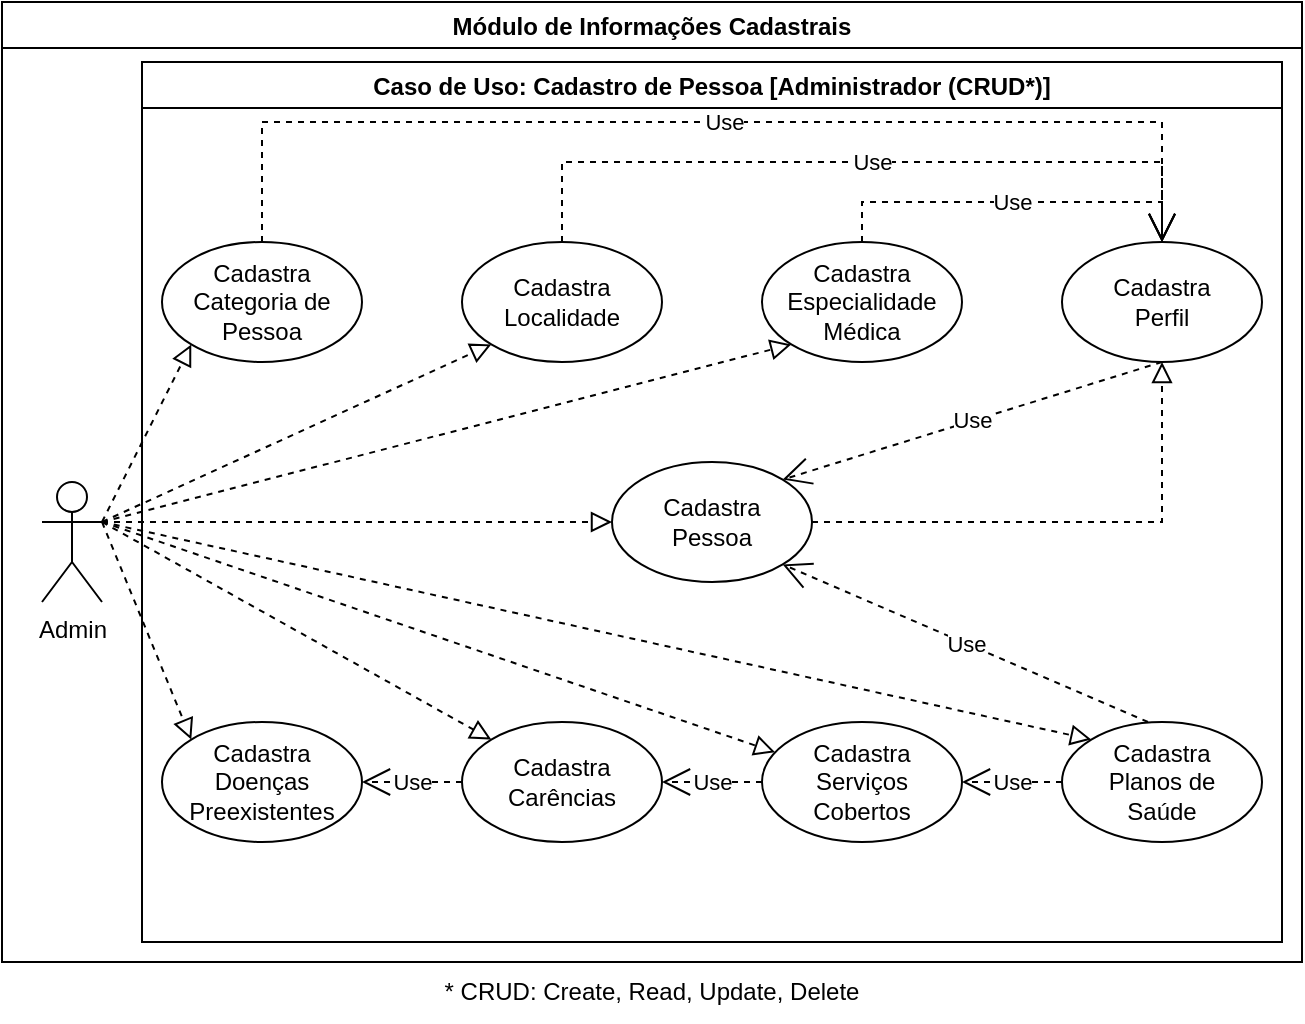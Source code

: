 <mxfile version="16.2.7" type="github" pages="5">
  <diagram id="LlKktqIb9uknwn_X3MoD" name="Cad-Pessoa(Admin)">
    <mxGraphModel dx="872" dy="514" grid="1" gridSize="10" guides="1" tooltips="1" connect="1" arrows="1" fold="1" page="1" pageScale="1" pageWidth="850" pageHeight="1100" math="0" shadow="0">
      <root>
        <mxCell id="0" />
        <mxCell id="1" parent="0" />
        <mxCell id="oY9YBYQD92hxkGcXl7jA-1" value="Módulo de Informações Cadastrais" style="swimlane;" vertex="1" parent="1">
          <mxGeometry x="150" y="80" width="650" height="480" as="geometry" />
        </mxCell>
        <mxCell id="oY9YBYQD92hxkGcXl7jA-2" value="Admin" style="shape=umlActor;verticalLabelPosition=bottom;verticalAlign=top;html=1;outlineConnect=0;" vertex="1" parent="oY9YBYQD92hxkGcXl7jA-1">
          <mxGeometry x="20" y="240" width="30" height="60" as="geometry" />
        </mxCell>
        <mxCell id="oY9YBYQD92hxkGcXl7jA-5" value="Caso de Uso: Cadastro de Pessoa [Administrador (CRUD*)]" style="swimlane;" vertex="1" parent="oY9YBYQD92hxkGcXl7jA-1">
          <mxGeometry x="70" y="30" width="570" height="440" as="geometry" />
        </mxCell>
        <mxCell id="oY9YBYQD92hxkGcXl7jA-6" value="Cadastra Categoria de Pessoa" style="ellipse;whiteSpace=wrap;html=1;align=center;newEdgeStyle={&quot;edgeStyle&quot;:&quot;entityRelationEdgeStyle&quot;,&quot;startArrow&quot;:&quot;none&quot;,&quot;endArrow&quot;:&quot;none&quot;,&quot;segment&quot;:10,&quot;curved&quot;:1};treeFolding=1;treeMoving=1;" vertex="1" parent="oY9YBYQD92hxkGcXl7jA-5">
          <mxGeometry x="10" y="90" width="100" height="60" as="geometry" />
        </mxCell>
        <mxCell id="oY9YBYQD92hxkGcXl7jA-7" value="Cadastra&lt;br&gt;Pessoa" style="ellipse;whiteSpace=wrap;html=1;align=center;newEdgeStyle={&quot;edgeStyle&quot;:&quot;entityRelationEdgeStyle&quot;,&quot;startArrow&quot;:&quot;none&quot;,&quot;endArrow&quot;:&quot;none&quot;,&quot;segment&quot;:10,&quot;curved&quot;:1};treeFolding=1;treeMoving=1;" vertex="1" parent="oY9YBYQD92hxkGcXl7jA-5">
          <mxGeometry x="235" y="200" width="100" height="60" as="geometry" />
        </mxCell>
        <mxCell id="oY9YBYQD92hxkGcXl7jA-8" value="Cadastra&lt;br&gt;Perfil" style="ellipse;whiteSpace=wrap;html=1;align=center;newEdgeStyle={&quot;edgeStyle&quot;:&quot;entityRelationEdgeStyle&quot;,&quot;startArrow&quot;:&quot;none&quot;,&quot;endArrow&quot;:&quot;none&quot;,&quot;segment&quot;:10,&quot;curved&quot;:1};treeFolding=1;treeMoving=1;" vertex="1" parent="oY9YBYQD92hxkGcXl7jA-5">
          <mxGeometry x="460" y="90" width="100" height="60" as="geometry" />
        </mxCell>
        <mxCell id="oY9YBYQD92hxkGcXl7jA-9" value="Cadastra&lt;br&gt;Localidade" style="ellipse;whiteSpace=wrap;html=1;align=center;newEdgeStyle={&quot;edgeStyle&quot;:&quot;entityRelationEdgeStyle&quot;,&quot;startArrow&quot;:&quot;none&quot;,&quot;endArrow&quot;:&quot;none&quot;,&quot;segment&quot;:10,&quot;curved&quot;:1};treeFolding=1;treeMoving=1;" vertex="1" parent="oY9YBYQD92hxkGcXl7jA-5">
          <mxGeometry x="160" y="90" width="100" height="60" as="geometry" />
        </mxCell>
        <mxCell id="oY9YBYQD92hxkGcXl7jA-11" value="Cadastra&lt;br&gt;Planos de&lt;br&gt;Saúde" style="ellipse;whiteSpace=wrap;html=1;align=center;newEdgeStyle={&quot;edgeStyle&quot;:&quot;entityRelationEdgeStyle&quot;,&quot;startArrow&quot;:&quot;none&quot;,&quot;endArrow&quot;:&quot;none&quot;,&quot;segment&quot;:10,&quot;curved&quot;:1};treeFolding=1;treeMoving=1;" vertex="1" parent="oY9YBYQD92hxkGcXl7jA-5">
          <mxGeometry x="460" y="330" width="100" height="60" as="geometry" />
        </mxCell>
        <mxCell id="oY9YBYQD92hxkGcXl7jA-12" value="Cadastra&lt;br&gt;Serviços&lt;br&gt;Cobertos" style="ellipse;whiteSpace=wrap;html=1;align=center;newEdgeStyle={&quot;edgeStyle&quot;:&quot;entityRelationEdgeStyle&quot;,&quot;startArrow&quot;:&quot;none&quot;,&quot;endArrow&quot;:&quot;none&quot;,&quot;segment&quot;:10,&quot;curved&quot;:1};treeFolding=1;treeMoving=1;" vertex="1" parent="oY9YBYQD92hxkGcXl7jA-5">
          <mxGeometry x="310" y="330" width="100" height="60" as="geometry" />
        </mxCell>
        <mxCell id="oY9YBYQD92hxkGcXl7jA-13" value="Cadastra Doenças Preexistentes" style="ellipse;whiteSpace=wrap;html=1;align=center;newEdgeStyle={&quot;edgeStyle&quot;:&quot;entityRelationEdgeStyle&quot;,&quot;startArrow&quot;:&quot;none&quot;,&quot;endArrow&quot;:&quot;none&quot;,&quot;segment&quot;:10,&quot;curved&quot;:1};treeFolding=1;treeMoving=1;" vertex="1" parent="oY9YBYQD92hxkGcXl7jA-5">
          <mxGeometry x="10" y="330" width="100" height="60" as="geometry" />
        </mxCell>
        <mxCell id="oY9YBYQD92hxkGcXl7jA-14" value="Cadastra Carências" style="ellipse;whiteSpace=wrap;html=1;align=center;newEdgeStyle={&quot;edgeStyle&quot;:&quot;entityRelationEdgeStyle&quot;,&quot;startArrow&quot;:&quot;none&quot;,&quot;endArrow&quot;:&quot;none&quot;,&quot;segment&quot;:10,&quot;curved&quot;:1};treeFolding=1;treeMoving=1;" vertex="1" parent="oY9YBYQD92hxkGcXl7jA-5">
          <mxGeometry x="160" y="330" width="100" height="60" as="geometry" />
        </mxCell>
        <mxCell id="oY9YBYQD92hxkGcXl7jA-15" value="Use" style="endArrow=open;endSize=12;dashed=1;html=1;rounded=0;exitX=0.5;exitY=0;exitDx=0;exitDy=0;entryX=0.5;entryY=0;entryDx=0;entryDy=0;" edge="1" parent="oY9YBYQD92hxkGcXl7jA-5" source="oY9YBYQD92hxkGcXl7jA-6" target="oY9YBYQD92hxkGcXl7jA-8">
          <mxGeometry x="0.021" width="160" relative="1" as="geometry">
            <mxPoint x="350" y="50" as="sourcePoint" />
            <mxPoint x="400" y="230" as="targetPoint" />
            <Array as="points">
              <mxPoint x="60" y="30" />
              <mxPoint x="510" y="30" />
            </Array>
            <mxPoint as="offset" />
          </mxGeometry>
        </mxCell>
        <mxCell id="oY9YBYQD92hxkGcXl7jA-16" value="Use" style="endArrow=open;endSize=12;dashed=1;html=1;rounded=0;exitX=0.5;exitY=0;exitDx=0;exitDy=0;entryX=0.5;entryY=0;entryDx=0;entryDy=0;" edge="1" parent="oY9YBYQD92hxkGcXl7jA-5" source="oY9YBYQD92hxkGcXl7jA-10" target="oY9YBYQD92hxkGcXl7jA-8">
          <mxGeometry width="160" relative="1" as="geometry">
            <mxPoint x="260" y="160" as="sourcePoint" />
            <mxPoint x="390" y="250" as="targetPoint" />
            <Array as="points">
              <mxPoint x="360" y="70" />
              <mxPoint x="510" y="70" />
            </Array>
          </mxGeometry>
        </mxCell>
        <mxCell id="oY9YBYQD92hxkGcXl7jA-23" value="Use" style="endArrow=open;endSize=12;dashed=1;html=1;rounded=0;startArrow=none;exitX=0.5;exitY=1;exitDx=0;exitDy=0;entryX=1;entryY=0;entryDx=0;entryDy=0;" edge="1" parent="oY9YBYQD92hxkGcXl7jA-5" source="oY9YBYQD92hxkGcXl7jA-8" target="oY9YBYQD92hxkGcXl7jA-7">
          <mxGeometry width="160" relative="1" as="geometry">
            <mxPoint x="200" y="280" as="sourcePoint" />
            <mxPoint x="330" y="170" as="targetPoint" />
          </mxGeometry>
        </mxCell>
        <mxCell id="oY9YBYQD92hxkGcXl7jA-21" value="Use" style="endArrow=open;endSize=12;dashed=1;html=1;rounded=0;exitX=0.5;exitY=0;exitDx=0;exitDy=0;entryX=0.5;entryY=0;entryDx=0;entryDy=0;" edge="1" parent="oY9YBYQD92hxkGcXl7jA-5" source="oY9YBYQD92hxkGcXl7jA-9" target="oY9YBYQD92hxkGcXl7jA-8">
          <mxGeometry x="0.027" width="160" relative="1" as="geometry">
            <mxPoint x="270" y="170" as="sourcePoint" />
            <mxPoint x="400" y="260" as="targetPoint" />
            <Array as="points">
              <mxPoint x="210" y="50" />
              <mxPoint x="510" y="50" />
            </Array>
            <mxPoint as="offset" />
          </mxGeometry>
        </mxCell>
        <mxCell id="oY9YBYQD92hxkGcXl7jA-10" value="Cadastra&lt;br&gt;Especialidade&lt;br&gt;Médica" style="ellipse;whiteSpace=wrap;html=1;align=center;newEdgeStyle={&quot;edgeStyle&quot;:&quot;entityRelationEdgeStyle&quot;,&quot;startArrow&quot;:&quot;none&quot;,&quot;endArrow&quot;:&quot;none&quot;,&quot;segment&quot;:10,&quot;curved&quot;:1};treeFolding=1;treeMoving=1;" vertex="1" parent="oY9YBYQD92hxkGcXl7jA-5">
          <mxGeometry x="310" y="90" width="100" height="60" as="geometry" />
        </mxCell>
        <mxCell id="oY9YBYQD92hxkGcXl7jA-24" value="" style="endArrow=block;startArrow=none;endFill=0;startFill=0;endSize=8;html=1;verticalAlign=bottom;dashed=1;labelBackgroundColor=none;rounded=0;exitX=1;exitY=0.5;exitDx=0;exitDy=0;entryX=0.5;entryY=1;entryDx=0;entryDy=0;" edge="1" parent="oY9YBYQD92hxkGcXl7jA-5" source="oY9YBYQD92hxkGcXl7jA-7" target="oY9YBYQD92hxkGcXl7jA-8">
          <mxGeometry width="160" relative="1" as="geometry">
            <mxPoint x="230" y="110" as="sourcePoint" />
            <mxPoint x="490" y="170" as="targetPoint" />
            <Array as="points">
              <mxPoint x="510" y="230" />
            </Array>
          </mxGeometry>
        </mxCell>
        <mxCell id="oY9YBYQD92hxkGcXl7jA-55" value="Use" style="endArrow=open;endSize=12;dashed=1;html=1;rounded=0;exitX=0;exitY=0.5;exitDx=0;exitDy=0;entryX=1;entryY=0.5;entryDx=0;entryDy=0;" edge="1" parent="oY9YBYQD92hxkGcXl7jA-5" source="oY9YBYQD92hxkGcXl7jA-14" target="oY9YBYQD92hxkGcXl7jA-13">
          <mxGeometry width="160" relative="1" as="geometry">
            <mxPoint x="110" y="360" as="sourcePoint" />
            <mxPoint x="120" y="410" as="targetPoint" />
          </mxGeometry>
        </mxCell>
        <mxCell id="oY9YBYQD92hxkGcXl7jA-56" value="Use" style="endArrow=open;endSize=12;dashed=1;html=1;rounded=0;exitX=0;exitY=0.5;exitDx=0;exitDy=0;entryX=1;entryY=0.5;entryDx=0;entryDy=0;" edge="1" parent="oY9YBYQD92hxkGcXl7jA-5" source="oY9YBYQD92hxkGcXl7jA-12" target="oY9YBYQD92hxkGcXl7jA-14">
          <mxGeometry width="160" relative="1" as="geometry">
            <mxPoint x="290" y="420" as="sourcePoint" />
            <mxPoint x="280" y="400" as="targetPoint" />
          </mxGeometry>
        </mxCell>
        <mxCell id="oY9YBYQD92hxkGcXl7jA-57" value="Use" style="endArrow=open;endSize=12;dashed=1;html=1;rounded=0;exitX=0;exitY=0.5;exitDx=0;exitDy=0;entryX=1;entryY=0.5;entryDx=0;entryDy=0;" edge="1" parent="oY9YBYQD92hxkGcXl7jA-5" source="oY9YBYQD92hxkGcXl7jA-11" target="oY9YBYQD92hxkGcXl7jA-12">
          <mxGeometry width="160" relative="1" as="geometry">
            <mxPoint x="440" y="380" as="sourcePoint" />
            <mxPoint x="410" y="380" as="targetPoint" />
          </mxGeometry>
        </mxCell>
        <mxCell id="oY9YBYQD92hxkGcXl7jA-60" value="Use" style="endArrow=open;endSize=12;dashed=1;html=1;rounded=0;entryX=1;entryY=1;entryDx=0;entryDy=0;startArrow=none;exitX=0.43;exitY=0;exitDx=0;exitDy=0;exitPerimeter=0;" edge="1" parent="oY9YBYQD92hxkGcXl7jA-5" source="oY9YBYQD92hxkGcXl7jA-11" target="oY9YBYQD92hxkGcXl7jA-7">
          <mxGeometry width="160" relative="1" as="geometry">
            <mxPoint x="555.355" y="161.213" as="sourcePoint" />
            <mxPoint x="345" y="280" as="targetPoint" />
          </mxGeometry>
        </mxCell>
        <mxCell id="oY9YBYQD92hxkGcXl7jA-18" value="" style="endArrow=block;startArrow=none;endFill=0;startFill=0;endSize=8;html=1;verticalAlign=bottom;dashed=1;labelBackgroundColor=none;rounded=0;entryX=0;entryY=1;entryDx=0;entryDy=0;exitX=1;exitY=0.333;exitDx=0;exitDy=0;exitPerimeter=0;" edge="1" parent="oY9YBYQD92hxkGcXl7jA-1" source="oY9YBYQD92hxkGcXl7jA-2" target="oY9YBYQD92hxkGcXl7jA-6">
          <mxGeometry width="160" relative="1" as="geometry">
            <mxPoint x="70" y="200" as="sourcePoint" />
            <mxPoint x="230" y="200" as="targetPoint" />
          </mxGeometry>
        </mxCell>
        <mxCell id="oY9YBYQD92hxkGcXl7jA-20" value="" style="endArrow=block;startArrow=none;endFill=0;startFill=0;endSize=8;html=1;verticalAlign=bottom;dashed=1;labelBackgroundColor=none;rounded=0;entryX=0;entryY=1;entryDx=0;entryDy=0;exitX=1;exitY=0.333;exitDx=0;exitDy=0;exitPerimeter=0;" edge="1" parent="oY9YBYQD92hxkGcXl7jA-1" source="oY9YBYQD92hxkGcXl7jA-2" target="oY9YBYQD92hxkGcXl7jA-9">
          <mxGeometry width="160" relative="1" as="geometry">
            <mxPoint x="80" y="140" as="sourcePoint" />
            <mxPoint x="170" y="200" as="targetPoint" />
          </mxGeometry>
        </mxCell>
        <mxCell id="oY9YBYQD92hxkGcXl7jA-22" value="" style="endArrow=block;startArrow=none;endFill=0;startFill=0;endSize=8;html=1;verticalAlign=bottom;dashed=1;labelBackgroundColor=none;rounded=0;entryX=0;entryY=0.5;entryDx=0;entryDy=0;exitX=1;exitY=0.333;exitDx=0;exitDy=0;exitPerimeter=0;" edge="1" parent="oY9YBYQD92hxkGcXl7jA-1" source="oY9YBYQD92hxkGcXl7jA-2" target="oY9YBYQD92hxkGcXl7jA-7">
          <mxGeometry width="160" relative="1" as="geometry">
            <mxPoint x="80" y="140" as="sourcePoint" />
            <mxPoint x="335" y="100" as="targetPoint" />
          </mxGeometry>
        </mxCell>
        <mxCell id="oY9YBYQD92hxkGcXl7jA-27" value="" style="endArrow=block;startArrow=none;endFill=0;startFill=0;endSize=8;html=1;verticalAlign=bottom;dashed=1;labelBackgroundColor=none;rounded=0;entryX=0;entryY=0;entryDx=0;entryDy=0;exitX=1;exitY=0.333;exitDx=0;exitDy=0;exitPerimeter=0;" edge="1" parent="oY9YBYQD92hxkGcXl7jA-1" source="oY9YBYQD92hxkGcXl7jA-2" target="oY9YBYQD92hxkGcXl7jA-13">
          <mxGeometry width="160" relative="1" as="geometry">
            <mxPoint x="80" y="140" as="sourcePoint" />
            <mxPoint x="335" y="310" as="targetPoint" />
          </mxGeometry>
        </mxCell>
        <mxCell id="oY9YBYQD92hxkGcXl7jA-19" value="" style="endArrow=block;startArrow=none;endFill=0;startFill=0;endSize=8;html=1;verticalAlign=bottom;dashed=1;labelBackgroundColor=none;rounded=0;entryX=0;entryY=1;entryDx=0;entryDy=0;exitX=1;exitY=0.333;exitDx=0;exitDy=0;exitPerimeter=0;" edge="1" parent="oY9YBYQD92hxkGcXl7jA-1" source="oY9YBYQD92hxkGcXl7jA-2" target="oY9YBYQD92hxkGcXl7jA-10">
          <mxGeometry width="160" relative="1" as="geometry">
            <mxPoint x="70" y="130" as="sourcePoint" />
            <mxPoint x="170" y="100" as="targetPoint" />
          </mxGeometry>
        </mxCell>
        <mxCell id="oY9YBYQD92hxkGcXl7jA-28" value="" style="endArrow=block;startArrow=none;endFill=0;startFill=0;endSize=8;html=1;verticalAlign=bottom;dashed=1;labelBackgroundColor=none;rounded=0;entryX=0;entryY=0;entryDx=0;entryDy=0;exitX=1;exitY=0.333;exitDx=0;exitDy=0;exitPerimeter=0;" edge="1" parent="oY9YBYQD92hxkGcXl7jA-1" source="oY9YBYQD92hxkGcXl7jA-2" target="oY9YBYQD92hxkGcXl7jA-14">
          <mxGeometry width="160" relative="1" as="geometry">
            <mxPoint x="80" y="240" as="sourcePoint" />
            <mxPoint x="534.645" y="408.787" as="targetPoint" />
          </mxGeometry>
        </mxCell>
        <mxCell id="oY9YBYQD92hxkGcXl7jA-29" value="" style="endArrow=block;startArrow=none;endFill=0;startFill=0;endSize=8;html=1;verticalAlign=bottom;dashed=1;labelBackgroundColor=none;rounded=0;exitX=1;exitY=0.333;exitDx=0;exitDy=0;exitPerimeter=0;" edge="1" parent="oY9YBYQD92hxkGcXl7jA-1" source="oY9YBYQD92hxkGcXl7jA-2" target="oY9YBYQD92hxkGcXl7jA-12">
          <mxGeometry width="160" relative="1" as="geometry">
            <mxPoint x="80" y="240" as="sourcePoint" />
            <mxPoint x="414.645" y="408.787" as="targetPoint" />
          </mxGeometry>
        </mxCell>
        <mxCell id="oY9YBYQD92hxkGcXl7jA-54" value="" style="endArrow=block;startArrow=none;endFill=0;startFill=0;endSize=8;html=1;verticalAlign=bottom;dashed=1;labelBackgroundColor=none;rounded=0;exitX=1;exitY=0.333;exitDx=0;exitDy=0;exitPerimeter=0;entryX=0;entryY=0;entryDx=0;entryDy=0;" edge="1" parent="oY9YBYQD92hxkGcXl7jA-1" source="oY9YBYQD92hxkGcXl7jA-2" target="oY9YBYQD92hxkGcXl7jA-11">
          <mxGeometry width="160" relative="1" as="geometry">
            <mxPoint x="80" y="240" as="sourcePoint" />
            <mxPoint x="289.799" y="406.091" as="targetPoint" />
          </mxGeometry>
        </mxCell>
        <mxCell id="0PBLPBcWrFO7Ismnn3im-1" value="* CRUD: Create, Read, Update, Delete" style="text;html=1;strokeColor=none;fillColor=none;align=center;verticalAlign=middle;whiteSpace=wrap;rounded=0;" vertex="1" parent="1">
          <mxGeometry x="160" y="560" width="630" height="30" as="geometry" />
        </mxCell>
      </root>
    </mxGraphModel>
  </diagram>
  <diagram name="Cad-Pessoa(Operator)" id="T_cnKersPYIX8bRWeLpB">
    <mxGraphModel dx="872" dy="514" grid="1" gridSize="10" guides="1" tooltips="1" connect="1" arrows="1" fold="1" page="1" pageScale="1" pageWidth="850" pageHeight="1100" math="0" shadow="0">
      <root>
        <mxCell id="fDNJ7AyMIo0dSmSkeILJ-0" />
        <mxCell id="fDNJ7AyMIo0dSmSkeILJ-1" parent="fDNJ7AyMIo0dSmSkeILJ-0" />
        <mxCell id="C0qJVE6773nrGns2ulc4-0" value="Módulo de Informações Cadastrais" style="swimlane;" vertex="1" parent="fDNJ7AyMIo0dSmSkeILJ-1">
          <mxGeometry x="150" y="80" width="650" height="480" as="geometry" />
        </mxCell>
        <mxCell id="C0qJVE6773nrGns2ulc4-1" value="Operator" style="shape=umlActor;verticalLabelPosition=bottom;verticalAlign=top;html=1;outlineConnect=0;" vertex="1" parent="C0qJVE6773nrGns2ulc4-0">
          <mxGeometry x="20" y="240" width="30" height="60" as="geometry" />
        </mxCell>
        <mxCell id="C0qJVE6773nrGns2ulc4-2" value="Caso de Uso: Cadastro de Pessoa [Operador (CRU*)]" style="swimlane;" vertex="1" parent="C0qJVE6773nrGns2ulc4-0">
          <mxGeometry x="70" y="30" width="570" height="440" as="geometry" />
        </mxCell>
        <mxCell id="C0qJVE6773nrGns2ulc4-3" value="Cadastra Categoria de Pessoa" style="ellipse;whiteSpace=wrap;html=1;align=center;newEdgeStyle={&quot;edgeStyle&quot;:&quot;entityRelationEdgeStyle&quot;,&quot;startArrow&quot;:&quot;none&quot;,&quot;endArrow&quot;:&quot;none&quot;,&quot;segment&quot;:10,&quot;curved&quot;:1};treeFolding=1;treeMoving=1;" vertex="1" parent="C0qJVE6773nrGns2ulc4-2">
          <mxGeometry x="10" y="90" width="100" height="60" as="geometry" />
        </mxCell>
        <mxCell id="C0qJVE6773nrGns2ulc4-4" value="Cadastra&lt;br&gt;Pessoa" style="ellipse;whiteSpace=wrap;html=1;align=center;newEdgeStyle={&quot;edgeStyle&quot;:&quot;entityRelationEdgeStyle&quot;,&quot;startArrow&quot;:&quot;none&quot;,&quot;endArrow&quot;:&quot;none&quot;,&quot;segment&quot;:10,&quot;curved&quot;:1};treeFolding=1;treeMoving=1;" vertex="1" parent="C0qJVE6773nrGns2ulc4-2">
          <mxGeometry x="235" y="200" width="100" height="60" as="geometry" />
        </mxCell>
        <mxCell id="C0qJVE6773nrGns2ulc4-5" value="Cadastra&lt;br&gt;Perfil" style="ellipse;whiteSpace=wrap;html=1;align=center;newEdgeStyle={&quot;edgeStyle&quot;:&quot;entityRelationEdgeStyle&quot;,&quot;startArrow&quot;:&quot;none&quot;,&quot;endArrow&quot;:&quot;none&quot;,&quot;segment&quot;:10,&quot;curved&quot;:1};treeFolding=1;treeMoving=1;" vertex="1" parent="C0qJVE6773nrGns2ulc4-2">
          <mxGeometry x="460" y="90" width="100" height="60" as="geometry" />
        </mxCell>
        <mxCell id="C0qJVE6773nrGns2ulc4-6" value="Cadastra&lt;br&gt;Localidade" style="ellipse;whiteSpace=wrap;html=1;align=center;newEdgeStyle={&quot;edgeStyle&quot;:&quot;entityRelationEdgeStyle&quot;,&quot;startArrow&quot;:&quot;none&quot;,&quot;endArrow&quot;:&quot;none&quot;,&quot;segment&quot;:10,&quot;curved&quot;:1};treeFolding=1;treeMoving=1;" vertex="1" parent="C0qJVE6773nrGns2ulc4-2">
          <mxGeometry x="160" y="90" width="100" height="60" as="geometry" />
        </mxCell>
        <mxCell id="C0qJVE6773nrGns2ulc4-7" value="Cadastra&lt;br&gt;Planos de&lt;br&gt;Saúde" style="ellipse;whiteSpace=wrap;html=1;align=center;newEdgeStyle={&quot;edgeStyle&quot;:&quot;entityRelationEdgeStyle&quot;,&quot;startArrow&quot;:&quot;none&quot;,&quot;endArrow&quot;:&quot;none&quot;,&quot;segment&quot;:10,&quot;curved&quot;:1};treeFolding=1;treeMoving=1;" vertex="1" parent="C0qJVE6773nrGns2ulc4-2">
          <mxGeometry x="460" y="330" width="100" height="60" as="geometry" />
        </mxCell>
        <mxCell id="C0qJVE6773nrGns2ulc4-8" value="Cadastra&lt;br&gt;Serviços&lt;br&gt;Cobertos" style="ellipse;whiteSpace=wrap;html=1;align=center;newEdgeStyle={&quot;edgeStyle&quot;:&quot;entityRelationEdgeStyle&quot;,&quot;startArrow&quot;:&quot;none&quot;,&quot;endArrow&quot;:&quot;none&quot;,&quot;segment&quot;:10,&quot;curved&quot;:1};treeFolding=1;treeMoving=1;" vertex="1" parent="C0qJVE6773nrGns2ulc4-2">
          <mxGeometry x="310" y="330" width="100" height="60" as="geometry" />
        </mxCell>
        <mxCell id="C0qJVE6773nrGns2ulc4-9" value="Cadastra Doenças Preexistentes" style="ellipse;whiteSpace=wrap;html=1;align=center;newEdgeStyle={&quot;edgeStyle&quot;:&quot;entityRelationEdgeStyle&quot;,&quot;startArrow&quot;:&quot;none&quot;,&quot;endArrow&quot;:&quot;none&quot;,&quot;segment&quot;:10,&quot;curved&quot;:1};treeFolding=1;treeMoving=1;" vertex="1" parent="C0qJVE6773nrGns2ulc4-2">
          <mxGeometry x="10" y="330" width="100" height="60" as="geometry" />
        </mxCell>
        <mxCell id="C0qJVE6773nrGns2ulc4-10" value="Cadastra Carências" style="ellipse;whiteSpace=wrap;html=1;align=center;newEdgeStyle={&quot;edgeStyle&quot;:&quot;entityRelationEdgeStyle&quot;,&quot;startArrow&quot;:&quot;none&quot;,&quot;endArrow&quot;:&quot;none&quot;,&quot;segment&quot;:10,&quot;curved&quot;:1};treeFolding=1;treeMoving=1;" vertex="1" parent="C0qJVE6773nrGns2ulc4-2">
          <mxGeometry x="160" y="330" width="100" height="60" as="geometry" />
        </mxCell>
        <mxCell id="C0qJVE6773nrGns2ulc4-11" value="Use" style="endArrow=open;endSize=12;dashed=1;html=1;rounded=0;exitX=0.5;exitY=0;exitDx=0;exitDy=0;entryX=0.5;entryY=0;entryDx=0;entryDy=0;" edge="1" parent="C0qJVE6773nrGns2ulc4-2" source="C0qJVE6773nrGns2ulc4-3" target="C0qJVE6773nrGns2ulc4-5">
          <mxGeometry x="0.018" width="160" relative="1" as="geometry">
            <mxPoint x="350" y="50" as="sourcePoint" />
            <mxPoint x="400" y="230" as="targetPoint" />
            <Array as="points">
              <mxPoint x="60" y="30" />
              <mxPoint x="510" y="30" />
            </Array>
            <mxPoint as="offset" />
          </mxGeometry>
        </mxCell>
        <mxCell id="C0qJVE6773nrGns2ulc4-12" value="Use" style="endArrow=open;endSize=12;dashed=1;html=1;rounded=0;exitX=0.5;exitY=0;exitDx=0;exitDy=0;entryX=0.5;entryY=0;entryDx=0;entryDy=0;" edge="1" parent="C0qJVE6773nrGns2ulc4-2" source="C0qJVE6773nrGns2ulc4-15" target="C0qJVE6773nrGns2ulc4-5">
          <mxGeometry width="160" relative="1" as="geometry">
            <mxPoint x="260" y="160" as="sourcePoint" />
            <mxPoint x="390" y="250" as="targetPoint" />
            <Array as="points">
              <mxPoint x="360" y="70" />
              <mxPoint x="510" y="70" />
            </Array>
          </mxGeometry>
        </mxCell>
        <mxCell id="C0qJVE6773nrGns2ulc4-13" value="Use" style="endArrow=open;endSize=12;dashed=1;html=1;rounded=0;startArrow=none;exitX=0.5;exitY=1;exitDx=0;exitDy=0;entryX=1;entryY=0;entryDx=0;entryDy=0;" edge="1" parent="C0qJVE6773nrGns2ulc4-2" source="C0qJVE6773nrGns2ulc4-5" target="C0qJVE6773nrGns2ulc4-4">
          <mxGeometry width="160" relative="1" as="geometry">
            <mxPoint x="200" y="280" as="sourcePoint" />
            <mxPoint x="330" y="170" as="targetPoint" />
          </mxGeometry>
        </mxCell>
        <mxCell id="C0qJVE6773nrGns2ulc4-14" value="Use" style="endArrow=open;endSize=12;dashed=1;html=1;rounded=0;exitX=0.5;exitY=0;exitDx=0;exitDy=0;entryX=0.5;entryY=0;entryDx=0;entryDy=0;" edge="1" parent="C0qJVE6773nrGns2ulc4-2" source="C0qJVE6773nrGns2ulc4-6" target="C0qJVE6773nrGns2ulc4-5">
          <mxGeometry x="-0.012" width="160" relative="1" as="geometry">
            <mxPoint x="270" y="170" as="sourcePoint" />
            <mxPoint x="400" y="260" as="targetPoint" />
            <Array as="points">
              <mxPoint x="210" y="50" />
              <mxPoint x="510" y="50" />
            </Array>
            <mxPoint as="offset" />
          </mxGeometry>
        </mxCell>
        <mxCell id="C0qJVE6773nrGns2ulc4-15" value="Cadastra&lt;br&gt;Especialidade&lt;br&gt;Médica" style="ellipse;whiteSpace=wrap;html=1;align=center;newEdgeStyle={&quot;edgeStyle&quot;:&quot;entityRelationEdgeStyle&quot;,&quot;startArrow&quot;:&quot;none&quot;,&quot;endArrow&quot;:&quot;none&quot;,&quot;segment&quot;:10,&quot;curved&quot;:1};treeFolding=1;treeMoving=1;" vertex="1" parent="C0qJVE6773nrGns2ulc4-2">
          <mxGeometry x="310" y="90" width="100" height="60" as="geometry" />
        </mxCell>
        <mxCell id="C0qJVE6773nrGns2ulc4-16" value="" style="endArrow=block;startArrow=none;endFill=0;startFill=0;endSize=8;html=1;verticalAlign=bottom;dashed=1;labelBackgroundColor=none;rounded=0;exitX=1;exitY=0.5;exitDx=0;exitDy=0;entryX=0.5;entryY=1;entryDx=0;entryDy=0;" edge="1" parent="C0qJVE6773nrGns2ulc4-2" source="C0qJVE6773nrGns2ulc4-4" target="C0qJVE6773nrGns2ulc4-5">
          <mxGeometry width="160" relative="1" as="geometry">
            <mxPoint x="230" y="110" as="sourcePoint" />
            <mxPoint x="490" y="170" as="targetPoint" />
            <Array as="points">
              <mxPoint x="510" y="230" />
            </Array>
          </mxGeometry>
        </mxCell>
        <mxCell id="C0qJVE6773nrGns2ulc4-17" value="Use" style="endArrow=open;endSize=12;dashed=1;html=1;rounded=0;exitX=0;exitY=0.5;exitDx=0;exitDy=0;entryX=1;entryY=0.5;entryDx=0;entryDy=0;" edge="1" parent="C0qJVE6773nrGns2ulc4-2" source="C0qJVE6773nrGns2ulc4-10" target="C0qJVE6773nrGns2ulc4-9">
          <mxGeometry width="160" relative="1" as="geometry">
            <mxPoint x="110" y="360" as="sourcePoint" />
            <mxPoint x="120" y="410" as="targetPoint" />
          </mxGeometry>
        </mxCell>
        <mxCell id="C0qJVE6773nrGns2ulc4-18" value="Use" style="endArrow=open;endSize=12;dashed=1;html=1;rounded=0;exitX=0;exitY=0.5;exitDx=0;exitDy=0;entryX=1;entryY=0.5;entryDx=0;entryDy=0;" edge="1" parent="C0qJVE6773nrGns2ulc4-2" source="C0qJVE6773nrGns2ulc4-8" target="C0qJVE6773nrGns2ulc4-10">
          <mxGeometry width="160" relative="1" as="geometry">
            <mxPoint x="290" y="420" as="sourcePoint" />
            <mxPoint x="280" y="400" as="targetPoint" />
          </mxGeometry>
        </mxCell>
        <mxCell id="C0qJVE6773nrGns2ulc4-19" value="Use" style="endArrow=open;endSize=12;dashed=1;html=1;rounded=0;exitX=0;exitY=0.5;exitDx=0;exitDy=0;entryX=1;entryY=0.5;entryDx=0;entryDy=0;" edge="1" parent="C0qJVE6773nrGns2ulc4-2" source="C0qJVE6773nrGns2ulc4-7" target="C0qJVE6773nrGns2ulc4-8">
          <mxGeometry width="160" relative="1" as="geometry">
            <mxPoint x="440" y="380" as="sourcePoint" />
            <mxPoint x="410" y="380" as="targetPoint" />
          </mxGeometry>
        </mxCell>
        <mxCell id="C0qJVE6773nrGns2ulc4-20" value="Use" style="endArrow=open;endSize=12;dashed=1;html=1;rounded=0;entryX=1;entryY=1;entryDx=0;entryDy=0;startArrow=none;exitX=0.43;exitY=0;exitDx=0;exitDy=0;exitPerimeter=0;" edge="1" parent="C0qJVE6773nrGns2ulc4-2" source="C0qJVE6773nrGns2ulc4-7" target="C0qJVE6773nrGns2ulc4-4">
          <mxGeometry width="160" relative="1" as="geometry">
            <mxPoint x="555.355" y="161.213" as="sourcePoint" />
            <mxPoint x="345" y="280" as="targetPoint" />
          </mxGeometry>
        </mxCell>
        <mxCell id="C0qJVE6773nrGns2ulc4-23" value="" style="endArrow=block;startArrow=none;endFill=0;startFill=0;endSize=8;html=1;verticalAlign=bottom;dashed=1;labelBackgroundColor=none;rounded=0;entryX=0;entryY=0.5;entryDx=0;entryDy=0;exitX=1;exitY=0.333;exitDx=0;exitDy=0;exitPerimeter=0;" edge="1" parent="C0qJVE6773nrGns2ulc4-0" source="C0qJVE6773nrGns2ulc4-1" target="C0qJVE6773nrGns2ulc4-4">
          <mxGeometry width="160" relative="1" as="geometry">
            <mxPoint x="80" y="140" as="sourcePoint" />
            <mxPoint x="335" y="100" as="targetPoint" />
          </mxGeometry>
        </mxCell>
        <mxCell id="gk4BFaONYq_99QW46tr5-0" value="* CRU: Create, Read, Update" style="text;html=1;strokeColor=none;fillColor=none;align=center;verticalAlign=middle;whiteSpace=wrap;rounded=0;" vertex="1" parent="fDNJ7AyMIo0dSmSkeILJ-1">
          <mxGeometry x="160" y="560" width="630" height="30" as="geometry" />
        </mxCell>
      </root>
    </mxGraphModel>
  </diagram>
  <diagram name="Cad-Pessoa(User)" id="q8UgcgfujM2APmbz-Ftf">
    <mxGraphModel dx="872" dy="514" grid="1" gridSize="10" guides="1" tooltips="1" connect="1" arrows="1" fold="1" page="1" pageScale="1" pageWidth="850" pageHeight="1100" math="0" shadow="0">
      <root>
        <mxCell id="KarF-bYTH0cIN94YYWyB-0" />
        <mxCell id="KarF-bYTH0cIN94YYWyB-1" parent="KarF-bYTH0cIN94YYWyB-0" />
        <mxCell id="KarF-bYTH0cIN94YYWyB-2" value="Módulo de Informações Cadastrais" style="swimlane;" vertex="1" parent="KarF-bYTH0cIN94YYWyB-1">
          <mxGeometry x="150" y="80" width="650" height="480" as="geometry" />
        </mxCell>
        <mxCell id="KarF-bYTH0cIN94YYWyB-3" value="User" style="shape=umlActor;verticalLabelPosition=bottom;verticalAlign=top;html=1;outlineConnect=0;" vertex="1" parent="KarF-bYTH0cIN94YYWyB-2">
          <mxGeometry x="20" y="240" width="30" height="60" as="geometry" />
        </mxCell>
        <mxCell id="KarF-bYTH0cIN94YYWyB-4" value="Caso de Uso: Cadastro de Pessoa [Usuário (RU*)]" style="swimlane;" vertex="1" parent="KarF-bYTH0cIN94YYWyB-2">
          <mxGeometry x="70" y="30" width="570" height="440" as="geometry" />
        </mxCell>
        <mxCell id="KarF-bYTH0cIN94YYWyB-5" value="Cadastra Categoria de Pessoa" style="ellipse;whiteSpace=wrap;html=1;align=center;newEdgeStyle={&quot;edgeStyle&quot;:&quot;entityRelationEdgeStyle&quot;,&quot;startArrow&quot;:&quot;none&quot;,&quot;endArrow&quot;:&quot;none&quot;,&quot;segment&quot;:10,&quot;curved&quot;:1};treeFolding=1;treeMoving=1;" vertex="1" parent="KarF-bYTH0cIN94YYWyB-4">
          <mxGeometry x="10" y="90" width="100" height="60" as="geometry" />
        </mxCell>
        <mxCell id="KarF-bYTH0cIN94YYWyB-6" value="Cadastra&lt;br&gt;Pessoa" style="ellipse;whiteSpace=wrap;html=1;align=center;newEdgeStyle={&quot;edgeStyle&quot;:&quot;entityRelationEdgeStyle&quot;,&quot;startArrow&quot;:&quot;none&quot;,&quot;endArrow&quot;:&quot;none&quot;,&quot;segment&quot;:10,&quot;curved&quot;:1};treeFolding=1;treeMoving=1;" vertex="1" parent="KarF-bYTH0cIN94YYWyB-4">
          <mxGeometry x="235" y="200" width="100" height="60" as="geometry" />
        </mxCell>
        <mxCell id="KarF-bYTH0cIN94YYWyB-7" value="Cadastra&lt;br&gt;Perfil" style="ellipse;whiteSpace=wrap;html=1;align=center;newEdgeStyle={&quot;edgeStyle&quot;:&quot;entityRelationEdgeStyle&quot;,&quot;startArrow&quot;:&quot;none&quot;,&quot;endArrow&quot;:&quot;none&quot;,&quot;segment&quot;:10,&quot;curved&quot;:1};treeFolding=1;treeMoving=1;" vertex="1" parent="KarF-bYTH0cIN94YYWyB-4">
          <mxGeometry x="460" y="90" width="100" height="60" as="geometry" />
        </mxCell>
        <mxCell id="KarF-bYTH0cIN94YYWyB-8" value="Cadastra&lt;br&gt;Localidade" style="ellipse;whiteSpace=wrap;html=1;align=center;newEdgeStyle={&quot;edgeStyle&quot;:&quot;entityRelationEdgeStyle&quot;,&quot;startArrow&quot;:&quot;none&quot;,&quot;endArrow&quot;:&quot;none&quot;,&quot;segment&quot;:10,&quot;curved&quot;:1};treeFolding=1;treeMoving=1;" vertex="1" parent="KarF-bYTH0cIN94YYWyB-4">
          <mxGeometry x="160" y="90" width="100" height="60" as="geometry" />
        </mxCell>
        <mxCell id="KarF-bYTH0cIN94YYWyB-9" value="Cadastra&lt;br&gt;Planos de&lt;br&gt;Saúde" style="ellipse;whiteSpace=wrap;html=1;align=center;newEdgeStyle={&quot;edgeStyle&quot;:&quot;entityRelationEdgeStyle&quot;,&quot;startArrow&quot;:&quot;none&quot;,&quot;endArrow&quot;:&quot;none&quot;,&quot;segment&quot;:10,&quot;curved&quot;:1};treeFolding=1;treeMoving=1;" vertex="1" parent="KarF-bYTH0cIN94YYWyB-4">
          <mxGeometry x="460" y="330" width="100" height="60" as="geometry" />
        </mxCell>
        <mxCell id="KarF-bYTH0cIN94YYWyB-10" value="Cadastra&lt;br&gt;Serviços&lt;br&gt;Cobertos" style="ellipse;whiteSpace=wrap;html=1;align=center;newEdgeStyle={&quot;edgeStyle&quot;:&quot;entityRelationEdgeStyle&quot;,&quot;startArrow&quot;:&quot;none&quot;,&quot;endArrow&quot;:&quot;none&quot;,&quot;segment&quot;:10,&quot;curved&quot;:1};treeFolding=1;treeMoving=1;" vertex="1" parent="KarF-bYTH0cIN94YYWyB-4">
          <mxGeometry x="310" y="330" width="100" height="60" as="geometry" />
        </mxCell>
        <mxCell id="KarF-bYTH0cIN94YYWyB-11" value="Cadastra Doenças Preexistentes" style="ellipse;whiteSpace=wrap;html=1;align=center;newEdgeStyle={&quot;edgeStyle&quot;:&quot;entityRelationEdgeStyle&quot;,&quot;startArrow&quot;:&quot;none&quot;,&quot;endArrow&quot;:&quot;none&quot;,&quot;segment&quot;:10,&quot;curved&quot;:1};treeFolding=1;treeMoving=1;" vertex="1" parent="KarF-bYTH0cIN94YYWyB-4">
          <mxGeometry x="10" y="330" width="100" height="60" as="geometry" />
        </mxCell>
        <mxCell id="KarF-bYTH0cIN94YYWyB-12" value="Cadastra Carências" style="ellipse;whiteSpace=wrap;html=1;align=center;newEdgeStyle={&quot;edgeStyle&quot;:&quot;entityRelationEdgeStyle&quot;,&quot;startArrow&quot;:&quot;none&quot;,&quot;endArrow&quot;:&quot;none&quot;,&quot;segment&quot;:10,&quot;curved&quot;:1};treeFolding=1;treeMoving=1;" vertex="1" parent="KarF-bYTH0cIN94YYWyB-4">
          <mxGeometry x="160" y="330" width="100" height="60" as="geometry" />
        </mxCell>
        <mxCell id="KarF-bYTH0cIN94YYWyB-13" value="Use" style="endArrow=open;endSize=12;dashed=1;html=1;rounded=0;exitX=0.5;exitY=0;exitDx=0;exitDy=0;entryX=0.5;entryY=0;entryDx=0;entryDy=0;" edge="1" parent="KarF-bYTH0cIN94YYWyB-4" source="KarF-bYTH0cIN94YYWyB-5" target="KarF-bYTH0cIN94YYWyB-7">
          <mxGeometry x="0.018" width="160" relative="1" as="geometry">
            <mxPoint x="350" y="50" as="sourcePoint" />
            <mxPoint x="400" y="230" as="targetPoint" />
            <Array as="points">
              <mxPoint x="60" y="30" />
              <mxPoint x="510" y="30" />
            </Array>
            <mxPoint as="offset" />
          </mxGeometry>
        </mxCell>
        <mxCell id="KarF-bYTH0cIN94YYWyB-14" value="Use" style="endArrow=open;endSize=12;dashed=1;html=1;rounded=0;exitX=0.5;exitY=0;exitDx=0;exitDy=0;entryX=0.5;entryY=0;entryDx=0;entryDy=0;" edge="1" parent="KarF-bYTH0cIN94YYWyB-4" source="KarF-bYTH0cIN94YYWyB-17" target="KarF-bYTH0cIN94YYWyB-7">
          <mxGeometry width="160" relative="1" as="geometry">
            <mxPoint x="260" y="160" as="sourcePoint" />
            <mxPoint x="390" y="250" as="targetPoint" />
            <Array as="points">
              <mxPoint x="360" y="70" />
              <mxPoint x="510" y="70" />
            </Array>
          </mxGeometry>
        </mxCell>
        <mxCell id="KarF-bYTH0cIN94YYWyB-15" value="Use" style="endArrow=open;endSize=12;dashed=1;html=1;rounded=0;startArrow=none;exitX=0.5;exitY=1;exitDx=0;exitDy=0;entryX=1;entryY=0;entryDx=0;entryDy=0;" edge="1" parent="KarF-bYTH0cIN94YYWyB-4" source="KarF-bYTH0cIN94YYWyB-7" target="KarF-bYTH0cIN94YYWyB-6">
          <mxGeometry width="160" relative="1" as="geometry">
            <mxPoint x="200" y="280" as="sourcePoint" />
            <mxPoint x="330" y="170" as="targetPoint" />
          </mxGeometry>
        </mxCell>
        <mxCell id="KarF-bYTH0cIN94YYWyB-16" value="Use" style="endArrow=open;endSize=12;dashed=1;html=1;rounded=0;exitX=0.5;exitY=0;exitDx=0;exitDy=0;entryX=0.5;entryY=0;entryDx=0;entryDy=0;" edge="1" parent="KarF-bYTH0cIN94YYWyB-4" source="KarF-bYTH0cIN94YYWyB-8" target="KarF-bYTH0cIN94YYWyB-7">
          <mxGeometry x="-0.012" width="160" relative="1" as="geometry">
            <mxPoint x="270" y="170" as="sourcePoint" />
            <mxPoint x="400" y="260" as="targetPoint" />
            <Array as="points">
              <mxPoint x="210" y="50" />
              <mxPoint x="510" y="50" />
            </Array>
            <mxPoint as="offset" />
          </mxGeometry>
        </mxCell>
        <mxCell id="KarF-bYTH0cIN94YYWyB-17" value="Cadastra&lt;br&gt;Especialidade&lt;br&gt;Médica" style="ellipse;whiteSpace=wrap;html=1;align=center;newEdgeStyle={&quot;edgeStyle&quot;:&quot;entityRelationEdgeStyle&quot;,&quot;startArrow&quot;:&quot;none&quot;,&quot;endArrow&quot;:&quot;none&quot;,&quot;segment&quot;:10,&quot;curved&quot;:1};treeFolding=1;treeMoving=1;" vertex="1" parent="KarF-bYTH0cIN94YYWyB-4">
          <mxGeometry x="310" y="90" width="100" height="60" as="geometry" />
        </mxCell>
        <mxCell id="KarF-bYTH0cIN94YYWyB-18" value="" style="endArrow=block;startArrow=none;endFill=0;startFill=0;endSize=8;html=1;verticalAlign=bottom;dashed=1;labelBackgroundColor=none;rounded=0;exitX=1;exitY=0.5;exitDx=0;exitDy=0;entryX=0.5;entryY=1;entryDx=0;entryDy=0;" edge="1" parent="KarF-bYTH0cIN94YYWyB-4" source="KarF-bYTH0cIN94YYWyB-6" target="KarF-bYTH0cIN94YYWyB-7">
          <mxGeometry width="160" relative="1" as="geometry">
            <mxPoint x="230" y="110" as="sourcePoint" />
            <mxPoint x="490" y="170" as="targetPoint" />
            <Array as="points">
              <mxPoint x="510" y="230" />
            </Array>
          </mxGeometry>
        </mxCell>
        <mxCell id="KarF-bYTH0cIN94YYWyB-19" value="Use" style="endArrow=open;endSize=12;dashed=1;html=1;rounded=0;exitX=0;exitY=0.5;exitDx=0;exitDy=0;entryX=1;entryY=0.5;entryDx=0;entryDy=0;" edge="1" parent="KarF-bYTH0cIN94YYWyB-4" source="KarF-bYTH0cIN94YYWyB-12" target="KarF-bYTH0cIN94YYWyB-11">
          <mxGeometry width="160" relative="1" as="geometry">
            <mxPoint x="110" y="360" as="sourcePoint" />
            <mxPoint x="120" y="410" as="targetPoint" />
          </mxGeometry>
        </mxCell>
        <mxCell id="KarF-bYTH0cIN94YYWyB-20" value="Use" style="endArrow=open;endSize=12;dashed=1;html=1;rounded=0;exitX=0;exitY=0.5;exitDx=0;exitDy=0;entryX=1;entryY=0.5;entryDx=0;entryDy=0;" edge="1" parent="KarF-bYTH0cIN94YYWyB-4" source="KarF-bYTH0cIN94YYWyB-10" target="KarF-bYTH0cIN94YYWyB-12">
          <mxGeometry width="160" relative="1" as="geometry">
            <mxPoint x="290" y="420" as="sourcePoint" />
            <mxPoint x="280" y="400" as="targetPoint" />
          </mxGeometry>
        </mxCell>
        <mxCell id="KarF-bYTH0cIN94YYWyB-21" value="Use" style="endArrow=open;endSize=12;dashed=1;html=1;rounded=0;exitX=0;exitY=0.5;exitDx=0;exitDy=0;entryX=1;entryY=0.5;entryDx=0;entryDy=0;" edge="1" parent="KarF-bYTH0cIN94YYWyB-4" source="KarF-bYTH0cIN94YYWyB-9" target="KarF-bYTH0cIN94YYWyB-10">
          <mxGeometry width="160" relative="1" as="geometry">
            <mxPoint x="440" y="380" as="sourcePoint" />
            <mxPoint x="410" y="380" as="targetPoint" />
          </mxGeometry>
        </mxCell>
        <mxCell id="KarF-bYTH0cIN94YYWyB-22" value="Use" style="endArrow=open;endSize=12;dashed=1;html=1;rounded=0;entryX=1;entryY=1;entryDx=0;entryDy=0;startArrow=none;exitX=0.43;exitY=0;exitDx=0;exitDy=0;exitPerimeter=0;" edge="1" parent="KarF-bYTH0cIN94YYWyB-4" source="KarF-bYTH0cIN94YYWyB-9" target="KarF-bYTH0cIN94YYWyB-6">
          <mxGeometry width="160" relative="1" as="geometry">
            <mxPoint x="555.355" y="161.213" as="sourcePoint" />
            <mxPoint x="345" y="280" as="targetPoint" />
          </mxGeometry>
        </mxCell>
        <mxCell id="KarF-bYTH0cIN94YYWyB-23" value="" style="endArrow=block;startArrow=none;endFill=0;startFill=0;endSize=8;html=1;verticalAlign=bottom;dashed=1;labelBackgroundColor=none;rounded=0;entryX=0;entryY=0.5;entryDx=0;entryDy=0;exitX=1;exitY=0.333;exitDx=0;exitDy=0;exitPerimeter=0;" edge="1" parent="KarF-bYTH0cIN94YYWyB-2" source="KarF-bYTH0cIN94YYWyB-3" target="KarF-bYTH0cIN94YYWyB-6">
          <mxGeometry width="160" relative="1" as="geometry">
            <mxPoint x="80" y="140" as="sourcePoint" />
            <mxPoint x="335" y="100" as="targetPoint" />
          </mxGeometry>
        </mxCell>
        <mxCell id="0DG4J0mkfdWLvSE0BFgy-0" value="* RU: Read, Update" style="text;html=1;strokeColor=none;fillColor=none;align=center;verticalAlign=middle;whiteSpace=wrap;rounded=0;" vertex="1" parent="KarF-bYTH0cIN94YYWyB-1">
          <mxGeometry x="160" y="560" width="630" height="30" as="geometry" />
        </mxCell>
      </root>
    </mxGraphModel>
  </diagram>
  <diagram name="Reg-Consulta(Admin)" id="Pf3b2LGwLlfQ0EyCs6Lq">
    <mxGraphModel dx="872" dy="514" grid="1" gridSize="10" guides="1" tooltips="1" connect="1" arrows="1" fold="1" page="1" pageScale="1" pageWidth="850" pageHeight="1100" math="0" shadow="0">
      <root>
        <mxCell id="yy801ZG-W4wEnnO-UrQJ-0" />
        <mxCell id="yy801ZG-W4wEnnO-UrQJ-1" parent="yy801ZG-W4wEnnO-UrQJ-0" />
        <mxCell id="yy801ZG-W4wEnnO-UrQJ-2" value="Módulo de Informações Cadastrais" style="swimlane;" vertex="1" parent="yy801ZG-W4wEnnO-UrQJ-1">
          <mxGeometry x="150" y="80" width="650" height="480" as="geometry" />
        </mxCell>
        <mxCell id="yy801ZG-W4wEnnO-UrQJ-3" value="Prestador" style="shape=umlActor;verticalLabelPosition=bottom;verticalAlign=top;html=1;outlineConnect=0;" vertex="1" parent="yy801ZG-W4wEnnO-UrQJ-2">
          <mxGeometry x="20" y="90" width="30" height="60" as="geometry" />
        </mxCell>
        <mxCell id="yy801ZG-W4wEnnO-UrQJ-4" value="Caso de Uso: Registro de Consulta [Prestador]" style="swimlane;" vertex="1" parent="yy801ZG-W4wEnnO-UrQJ-2">
          <mxGeometry x="70" y="30" width="570" height="440" as="geometry" />
        </mxCell>
        <mxCell id="yy801ZG-W4wEnnO-UrQJ-5" value="Solicita Autorização Automática para Consulta" style="ellipse;whiteSpace=wrap;html=1;align=center;newEdgeStyle={&quot;edgeStyle&quot;:&quot;entityRelationEdgeStyle&quot;,&quot;startArrow&quot;:&quot;none&quot;,&quot;endArrow&quot;:&quot;none&quot;,&quot;segment&quot;:10,&quot;curved&quot;:1};treeFolding=1;treeMoving=1;" vertex="1" parent="yy801ZG-W4wEnnO-UrQJ-4">
          <mxGeometry x="40" y="50" width="100" height="60" as="geometry" />
        </mxCell>
        <mxCell id="yy801ZG-W4wEnnO-UrQJ-6" value="Registra &lt;br&gt;Consulta" style="ellipse;whiteSpace=wrap;html=1;align=center;newEdgeStyle={&quot;edgeStyle&quot;:&quot;entityRelationEdgeStyle&quot;,&quot;startArrow&quot;:&quot;none&quot;,&quot;endArrow&quot;:&quot;none&quot;,&quot;segment&quot;:10,&quot;curved&quot;:1};treeFolding=1;treeMoving=1;" vertex="1" parent="yy801ZG-W4wEnnO-UrQJ-4">
          <mxGeometry x="310" y="190" width="100" height="60" as="geometry" />
        </mxCell>
        <mxCell id="kAzzr6nJn0mYJ6-xmeY1-7" value="Executa Fluxo&lt;br&gt;&amp;nbsp;no BPM" style="ellipse;whiteSpace=wrap;html=1;align=center;newEdgeStyle={&quot;edgeStyle&quot;:&quot;entityRelationEdgeStyle&quot;,&quot;startArrow&quot;:&quot;none&quot;,&quot;endArrow&quot;:&quot;none&quot;,&quot;segment&quot;:10,&quot;curved&quot;:1};treeFolding=1;treeMoving=1;" vertex="1" parent="yy801ZG-W4wEnnO-UrQJ-4">
          <mxGeometry x="450" y="190" width="100" height="60" as="geometry" />
        </mxCell>
        <mxCell id="kAzzr6nJn0mYJ6-xmeY1-9" value="Aut.&#xa;Ok?" style="rhombus;" vertex="1" parent="yy801ZG-W4wEnnO-UrQJ-4">
          <mxGeometry x="335" y="110" width="50" height="50" as="geometry" />
        </mxCell>
        <mxCell id="kAzzr6nJn0mYJ6-xmeY1-16" value="" style="endArrow=block;startArrow=none;endFill=0;startFill=0;endSize=8;html=1;verticalAlign=bottom;dashed=1;labelBackgroundColor=none;rounded=0;entryX=0.5;entryY=0;entryDx=0;entryDy=0;exitX=1;exitY=0.5;exitDx=0;exitDy=0;" edge="1" parent="yy801ZG-W4wEnnO-UrQJ-4" source="yy801ZG-W4wEnnO-UrQJ-5" target="kAzzr6nJn0mYJ6-xmeY1-7">
          <mxGeometry width="160" relative="1" as="geometry">
            <mxPoint y="100" as="sourcePoint" />
            <mxPoint x="60" y="100" as="targetPoint" />
            <Array as="points">
              <mxPoint x="460" y="80" />
            </Array>
          </mxGeometry>
        </mxCell>
        <mxCell id="kAzzr6nJn0mYJ6-xmeY1-20" value="sim" style="endArrow=block;startArrow=none;endFill=0;startFill=0;endSize=8;html=1;verticalAlign=bottom;dashed=1;labelBackgroundColor=none;rounded=0;entryX=0.5;entryY=0;entryDx=0;entryDy=0;exitX=0.5;exitY=1;exitDx=0;exitDy=0;" edge="1" parent="yy801ZG-W4wEnnO-UrQJ-4" source="kAzzr6nJn0mYJ6-xmeY1-9" target="yy801ZG-W4wEnnO-UrQJ-6">
          <mxGeometry width="160" relative="1" as="geometry">
            <mxPoint x="-10" y="90" as="sourcePoint" />
            <mxPoint x="75" y="195" as="targetPoint" />
          </mxGeometry>
        </mxCell>
        <mxCell id="kAzzr6nJn0mYJ6-xmeY1-21" value="" style="endArrow=block;startArrow=none;endFill=0;startFill=0;endSize=8;html=1;verticalAlign=bottom;dashed=1;labelBackgroundColor=none;rounded=0;entryX=0;entryY=0.5;entryDx=0;entryDy=0;exitX=1;exitY=0.5;exitDx=0;exitDy=0;" edge="1" parent="yy801ZG-W4wEnnO-UrQJ-4" source="yy801ZG-W4wEnnO-UrQJ-6" target="kAzzr6nJn0mYJ6-xmeY1-7">
          <mxGeometry width="160" relative="1" as="geometry">
            <mxPoint x="-10" y="90" as="sourcePoint" />
            <mxPoint x="75" y="195" as="targetPoint" />
            <Array as="points" />
          </mxGeometry>
        </mxCell>
        <mxCell id="kAzzr6nJn0mYJ6-xmeY1-23" value="Aciona/Notifica&lt;br&gt;Operador" style="ellipse;whiteSpace=wrap;html=1;align=center;newEdgeStyle={&quot;edgeStyle&quot;:&quot;entityRelationEdgeStyle&quot;,&quot;startArrow&quot;:&quot;none&quot;,&quot;endArrow&quot;:&quot;none&quot;,&quot;segment&quot;:10,&quot;curved&quot;:1};treeFolding=1;treeMoving=1;" vertex="1" parent="yy801ZG-W4wEnnO-UrQJ-4">
          <mxGeometry x="170" y="190" width="100" height="60" as="geometry" />
        </mxCell>
        <mxCell id="kAzzr6nJn0mYJ6-xmeY1-22" value="não" style="endArrow=block;startArrow=none;endFill=0;startFill=0;endSize=8;html=1;verticalAlign=bottom;dashed=1;labelBackgroundColor=none;rounded=0;entryX=0.5;entryY=0;entryDx=0;entryDy=0;exitX=0;exitY=0.5;exitDx=0;exitDy=0;" edge="1" parent="yy801ZG-W4wEnnO-UrQJ-4" source="kAzzr6nJn0mYJ6-xmeY1-9" target="kAzzr6nJn0mYJ6-xmeY1-23">
          <mxGeometry x="-0.289" width="160" relative="1" as="geometry">
            <mxPoint x="100" y="220" as="sourcePoint" />
            <mxPoint x="100" y="260" as="targetPoint" />
            <Array as="points">
              <mxPoint x="220" y="135" />
            </Array>
            <mxPoint as="offset" />
          </mxGeometry>
        </mxCell>
        <mxCell id="kAzzr6nJn0mYJ6-xmeY1-25" value="return" style="html=1;verticalAlign=bottom;endArrow=open;dashed=1;endSize=8;rounded=0;strokeColor=default;entryX=1;entryY=0.5;entryDx=0;entryDy=0;exitX=0.5;exitY=0;exitDx=0;exitDy=0;" edge="1" parent="yy801ZG-W4wEnnO-UrQJ-4" source="kAzzr6nJn0mYJ6-xmeY1-7" target="kAzzr6nJn0mYJ6-xmeY1-9">
          <mxGeometry relative="1" as="geometry">
            <mxPoint x="460" y="190" as="sourcePoint" />
            <mxPoint x="200" y="210" as="targetPoint" />
            <Array as="points">
              <mxPoint x="420" y="135" />
            </Array>
          </mxGeometry>
        </mxCell>
        <mxCell id="kAzzr6nJn0mYJ6-xmeY1-26" value="Analisa &lt;br&gt;Caso/Autorização Manual" style="ellipse;whiteSpace=wrap;html=1;align=center;newEdgeStyle={&quot;edgeStyle&quot;:&quot;entityRelationEdgeStyle&quot;,&quot;startArrow&quot;:&quot;none&quot;,&quot;endArrow&quot;:&quot;none&quot;,&quot;segment&quot;:10,&quot;curved&quot;:1};treeFolding=1;treeMoving=1;" vertex="1" parent="yy801ZG-W4wEnnO-UrQJ-4">
          <mxGeometry x="40" y="330" width="100" height="60" as="geometry" />
        </mxCell>
        <mxCell id="kAzzr6nJn0mYJ6-xmeY1-29" value="" style="endArrow=block;startArrow=none;endFill=0;startFill=0;endSize=8;html=1;verticalAlign=bottom;dashed=1;labelBackgroundColor=none;rounded=0;entryX=0.5;entryY=1;entryDx=0;entryDy=0;exitX=1;exitY=0.5;exitDx=0;exitDy=0;strokeColor=default;" edge="1" parent="yy801ZG-W4wEnnO-UrQJ-4" source="kAzzr6nJn0mYJ6-xmeY1-26" target="kAzzr6nJn0mYJ6-xmeY1-7">
          <mxGeometry width="160" relative="1" as="geometry">
            <mxPoint x="-10" y="90" as="sourcePoint" />
            <mxPoint x="50" y="90" as="targetPoint" />
            <Array as="points">
              <mxPoint x="460" y="360" />
            </Array>
          </mxGeometry>
        </mxCell>
        <mxCell id="kAzzr6nJn0mYJ6-xmeY1-31" value="Aut.&#xa;Ok?" style="rhombus;" vertex="1" parent="yy801ZG-W4wEnnO-UrQJ-4">
          <mxGeometry x="335" y="280" width="50" height="50" as="geometry" />
        </mxCell>
        <mxCell id="kAzzr6nJn0mYJ6-xmeY1-30" value="return" style="html=1;verticalAlign=bottom;endArrow=open;dashed=1;endSize=8;rounded=0;strokeColor=default;entryX=1;entryY=0.5;entryDx=0;entryDy=0;exitX=0.5;exitY=1;exitDx=0;exitDy=0;" edge="1" parent="yy801ZG-W4wEnnO-UrQJ-4" source="kAzzr6nJn0mYJ6-xmeY1-7" target="kAzzr6nJn0mYJ6-xmeY1-31">
          <mxGeometry relative="1" as="geometry">
            <mxPoint x="510" y="200" as="sourcePoint" />
            <mxPoint x="320" y="145" as="targetPoint" />
            <Array as="points">
              <mxPoint x="420" y="305" />
            </Array>
          </mxGeometry>
        </mxCell>
        <mxCell id="kAzzr6nJn0mYJ6-xmeY1-34" value="sim" style="endArrow=block;startArrow=none;endFill=0;startFill=0;endSize=8;html=1;verticalAlign=bottom;dashed=1;labelBackgroundColor=none;rounded=0;entryX=0.5;entryY=1;entryDx=0;entryDy=0;exitX=0.5;exitY=0;exitDx=0;exitDy=0;" edge="1" parent="yy801ZG-W4wEnnO-UrQJ-4" source="kAzzr6nJn0mYJ6-xmeY1-31" target="yy801ZG-W4wEnnO-UrQJ-6">
          <mxGeometry x="-1" width="160" relative="1" as="geometry">
            <mxPoint x="295" y="170" as="sourcePoint" />
            <mxPoint x="295" y="200" as="targetPoint" />
            <mxPoint as="offset" />
          </mxGeometry>
        </mxCell>
        <mxCell id="kAzzr6nJn0mYJ6-xmeY1-36" value="não" style="endArrow=block;startArrow=none;endFill=0;startFill=0;endSize=8;html=1;verticalAlign=bottom;dashed=1;labelBackgroundColor=none;rounded=0;entryX=0.5;entryY=1;entryDx=0;entryDy=0;exitX=0;exitY=0.5;exitDx=0;exitDy=0;" edge="1" parent="yy801ZG-W4wEnnO-UrQJ-4" source="kAzzr6nJn0mYJ6-xmeY1-31" target="kAzzr6nJn0mYJ6-xmeY1-23">
          <mxGeometry x="-0.289" width="160" relative="1" as="geometry">
            <mxPoint x="270" y="145" as="sourcePoint" />
            <mxPoint x="100" y="200" as="targetPoint" />
            <Array as="points">
              <mxPoint x="220" y="305" />
            </Array>
            <mxPoint as="offset" />
          </mxGeometry>
        </mxCell>
        <mxCell id="kAzzr6nJn0mYJ6-xmeY1-37" value="Notifica&lt;br&gt;Prestador" style="ellipse;whiteSpace=wrap;html=1;align=center;newEdgeStyle={&quot;edgeStyle&quot;:&quot;entityRelationEdgeStyle&quot;,&quot;startArrow&quot;:&quot;none&quot;,&quot;endArrow&quot;:&quot;none&quot;,&quot;segment&quot;:10,&quot;curved&quot;:1};treeFolding=1;treeMoving=1;" vertex="1" parent="yy801ZG-W4wEnnO-UrQJ-4">
          <mxGeometry x="40" y="190" width="100" height="60" as="geometry" />
        </mxCell>
        <mxCell id="kAzzr6nJn0mYJ6-xmeY1-38" value="" style="endArrow=block;startArrow=none;endFill=0;startFill=0;endSize=8;html=1;verticalAlign=bottom;dashed=1;labelBackgroundColor=none;rounded=0;entryX=1;entryY=0.5;entryDx=0;entryDy=0;exitX=0;exitY=0.5;exitDx=0;exitDy=0;strokeColor=default;" edge="1" parent="yy801ZG-W4wEnnO-UrQJ-4" source="kAzzr6nJn0mYJ6-xmeY1-23" target="kAzzr6nJn0mYJ6-xmeY1-37">
          <mxGeometry width="160" relative="1" as="geometry">
            <mxPoint x="-10" y="370" as="sourcePoint" />
            <mxPoint x="50" y="370" as="targetPoint" />
          </mxGeometry>
        </mxCell>
        <mxCell id="yy801ZG-W4wEnnO-UrQJ-25" value="" style="endArrow=block;startArrow=none;endFill=0;startFill=0;endSize=8;html=1;verticalAlign=bottom;dashed=1;labelBackgroundColor=none;rounded=0;entryX=0;entryY=0.5;entryDx=0;entryDy=0;exitX=1;exitY=0.333;exitDx=0;exitDy=0;exitPerimeter=0;strokeColor=default;" edge="1" parent="yy801ZG-W4wEnnO-UrQJ-2" source="yy801ZG-W4wEnnO-UrQJ-3" target="yy801ZG-W4wEnnO-UrQJ-5">
          <mxGeometry width="160" relative="1" as="geometry">
            <mxPoint x="80" y="140" as="sourcePoint" />
            <mxPoint x="335" y="100" as="targetPoint" />
          </mxGeometry>
        </mxCell>
        <mxCell id="kAzzr6nJn0mYJ6-xmeY1-2" value="Operador" style="shape=umlActor;verticalLabelPosition=bottom;verticalAlign=top;html=1;outlineConnect=0;" vertex="1" parent="yy801ZG-W4wEnnO-UrQJ-2">
          <mxGeometry x="20" y="370" width="30" height="60" as="geometry" />
        </mxCell>
        <mxCell id="kAzzr6nJn0mYJ6-xmeY1-24" value="" style="endArrow=block;startArrow=none;endFill=0;startFill=0;endSize=8;html=1;verticalAlign=bottom;dashed=1;labelBackgroundColor=none;rounded=0;exitX=0;exitY=1;exitDx=0;exitDy=0;strokeColor=default;entryX=1;entryY=0.333;entryDx=0;entryDy=0;entryPerimeter=0;" edge="1" parent="yy801ZG-W4wEnnO-UrQJ-2" source="kAzzr6nJn0mYJ6-xmeY1-23" target="kAzzr6nJn0mYJ6-xmeY1-2">
          <mxGeometry width="160" relative="1" as="geometry">
            <mxPoint x="60" y="120" as="sourcePoint" />
            <mxPoint x="120" y="120" as="targetPoint" />
          </mxGeometry>
        </mxCell>
        <mxCell id="kAzzr6nJn0mYJ6-xmeY1-27" value="" style="endArrow=block;startArrow=none;endFill=0;startFill=0;endSize=8;html=1;verticalAlign=bottom;dashed=1;labelBackgroundColor=none;rounded=0;entryX=0;entryY=0.5;entryDx=0;entryDy=0;exitX=1;exitY=0.333;exitDx=0;exitDy=0;exitPerimeter=0;strokeColor=default;" edge="1" parent="yy801ZG-W4wEnnO-UrQJ-2" source="kAzzr6nJn0mYJ6-xmeY1-2" target="kAzzr6nJn0mYJ6-xmeY1-26">
          <mxGeometry width="160" relative="1" as="geometry">
            <mxPoint x="60" y="120" as="sourcePoint" />
            <mxPoint x="120" y="120" as="targetPoint" />
          </mxGeometry>
        </mxCell>
        <mxCell id="kAzzr6nJn0mYJ6-xmeY1-39" value="" style="endArrow=block;startArrow=none;endFill=0;startFill=0;endSize=8;html=1;verticalAlign=bottom;dashed=1;labelBackgroundColor=none;rounded=0;entryX=1;entryY=0.333;entryDx=0;entryDy=0;exitX=0;exitY=0;exitDx=0;exitDy=0;strokeColor=default;entryPerimeter=0;" edge="1" parent="yy801ZG-W4wEnnO-UrQJ-2" source="kAzzr6nJn0mYJ6-xmeY1-37" target="yy801ZG-W4wEnnO-UrQJ-3">
          <mxGeometry width="160" relative="1" as="geometry">
            <mxPoint x="60" y="400" as="sourcePoint" />
            <mxPoint x="170" y="290" as="targetPoint" />
          </mxGeometry>
        </mxCell>
        <mxCell id="yy801ZG-W4wEnnO-UrQJ-31" value="* CRUD: Create, Read, Update, Delete" style="text;html=1;strokeColor=none;fillColor=none;align=center;verticalAlign=middle;whiteSpace=wrap;rounded=0;" vertex="1" parent="yy801ZG-W4wEnnO-UrQJ-1">
          <mxGeometry x="160" y="560" width="630" height="30" as="geometry" />
        </mxCell>
      </root>
    </mxGraphModel>
  </diagram>
  <diagram name="Reg-Exame(Admin)" id="c-ZaTwecyUsftbqLhWsM">
    <mxGraphModel dx="872" dy="514" grid="1" gridSize="10" guides="1" tooltips="1" connect="1" arrows="1" fold="1" page="1" pageScale="1" pageWidth="850" pageHeight="1100" math="0" shadow="0">
      <root>
        <mxCell id="wmzp5VFphxODaSWuRaPw-0" />
        <mxCell id="wmzp5VFphxODaSWuRaPw-1" parent="wmzp5VFphxODaSWuRaPw-0" />
        <mxCell id="wmzp5VFphxODaSWuRaPw-2" value="Módulo de Informações Cadastrais" style="swimlane;" vertex="1" parent="wmzp5VFphxODaSWuRaPw-1">
          <mxGeometry x="150" y="80" width="650" height="480" as="geometry" />
        </mxCell>
        <mxCell id="wmzp5VFphxODaSWuRaPw-3" value="Admin" style="shape=umlActor;verticalLabelPosition=bottom;verticalAlign=top;html=1;outlineConnect=0;" vertex="1" parent="wmzp5VFphxODaSWuRaPw-2">
          <mxGeometry x="20" y="240" width="30" height="60" as="geometry" />
        </mxCell>
        <mxCell id="wmzp5VFphxODaSWuRaPw-4" value="Caso de Uso: Cadastro de Pessoa [Administrador (CRUD*)]" style="swimlane;" vertex="1" parent="wmzp5VFphxODaSWuRaPw-2">
          <mxGeometry x="70" y="30" width="570" height="440" as="geometry" />
        </mxCell>
        <mxCell id="wmzp5VFphxODaSWuRaPw-5" value="Cadastra Categoria de Pessoa" style="ellipse;whiteSpace=wrap;html=1;align=center;newEdgeStyle={&quot;edgeStyle&quot;:&quot;entityRelationEdgeStyle&quot;,&quot;startArrow&quot;:&quot;none&quot;,&quot;endArrow&quot;:&quot;none&quot;,&quot;segment&quot;:10,&quot;curved&quot;:1};treeFolding=1;treeMoving=1;" vertex="1" parent="wmzp5VFphxODaSWuRaPw-4">
          <mxGeometry x="10" y="90" width="100" height="60" as="geometry" />
        </mxCell>
        <mxCell id="wmzp5VFphxODaSWuRaPw-6" value="Cadastra&lt;br&gt;Pessoa" style="ellipse;whiteSpace=wrap;html=1;align=center;newEdgeStyle={&quot;edgeStyle&quot;:&quot;entityRelationEdgeStyle&quot;,&quot;startArrow&quot;:&quot;none&quot;,&quot;endArrow&quot;:&quot;none&quot;,&quot;segment&quot;:10,&quot;curved&quot;:1};treeFolding=1;treeMoving=1;" vertex="1" parent="wmzp5VFphxODaSWuRaPw-4">
          <mxGeometry x="235" y="200" width="100" height="60" as="geometry" />
        </mxCell>
        <mxCell id="wmzp5VFphxODaSWuRaPw-7" value="Cadastra&lt;br&gt;Perfil" style="ellipse;whiteSpace=wrap;html=1;align=center;newEdgeStyle={&quot;edgeStyle&quot;:&quot;entityRelationEdgeStyle&quot;,&quot;startArrow&quot;:&quot;none&quot;,&quot;endArrow&quot;:&quot;none&quot;,&quot;segment&quot;:10,&quot;curved&quot;:1};treeFolding=1;treeMoving=1;" vertex="1" parent="wmzp5VFphxODaSWuRaPw-4">
          <mxGeometry x="460" y="90" width="100" height="60" as="geometry" />
        </mxCell>
        <mxCell id="wmzp5VFphxODaSWuRaPw-8" value="Cadastra&lt;br&gt;Localidade" style="ellipse;whiteSpace=wrap;html=1;align=center;newEdgeStyle={&quot;edgeStyle&quot;:&quot;entityRelationEdgeStyle&quot;,&quot;startArrow&quot;:&quot;none&quot;,&quot;endArrow&quot;:&quot;none&quot;,&quot;segment&quot;:10,&quot;curved&quot;:1};treeFolding=1;treeMoving=1;" vertex="1" parent="wmzp5VFphxODaSWuRaPw-4">
          <mxGeometry x="160" y="90" width="100" height="60" as="geometry" />
        </mxCell>
        <mxCell id="wmzp5VFphxODaSWuRaPw-9" value="Cadastra&lt;br&gt;Planos de&lt;br&gt;Saúde" style="ellipse;whiteSpace=wrap;html=1;align=center;newEdgeStyle={&quot;edgeStyle&quot;:&quot;entityRelationEdgeStyle&quot;,&quot;startArrow&quot;:&quot;none&quot;,&quot;endArrow&quot;:&quot;none&quot;,&quot;segment&quot;:10,&quot;curved&quot;:1};treeFolding=1;treeMoving=1;" vertex="1" parent="wmzp5VFphxODaSWuRaPw-4">
          <mxGeometry x="460" y="330" width="100" height="60" as="geometry" />
        </mxCell>
        <mxCell id="wmzp5VFphxODaSWuRaPw-10" value="Cadastra&lt;br&gt;Serviços&lt;br&gt;Cobertos" style="ellipse;whiteSpace=wrap;html=1;align=center;newEdgeStyle={&quot;edgeStyle&quot;:&quot;entityRelationEdgeStyle&quot;,&quot;startArrow&quot;:&quot;none&quot;,&quot;endArrow&quot;:&quot;none&quot;,&quot;segment&quot;:10,&quot;curved&quot;:1};treeFolding=1;treeMoving=1;" vertex="1" parent="wmzp5VFphxODaSWuRaPw-4">
          <mxGeometry x="310" y="330" width="100" height="60" as="geometry" />
        </mxCell>
        <mxCell id="wmzp5VFphxODaSWuRaPw-11" value="Cadastra Doenças Preexistentes" style="ellipse;whiteSpace=wrap;html=1;align=center;newEdgeStyle={&quot;edgeStyle&quot;:&quot;entityRelationEdgeStyle&quot;,&quot;startArrow&quot;:&quot;none&quot;,&quot;endArrow&quot;:&quot;none&quot;,&quot;segment&quot;:10,&quot;curved&quot;:1};treeFolding=1;treeMoving=1;" vertex="1" parent="wmzp5VFphxODaSWuRaPw-4">
          <mxGeometry x="10" y="330" width="100" height="60" as="geometry" />
        </mxCell>
        <mxCell id="wmzp5VFphxODaSWuRaPw-12" value="Cadastra Carências" style="ellipse;whiteSpace=wrap;html=1;align=center;newEdgeStyle={&quot;edgeStyle&quot;:&quot;entityRelationEdgeStyle&quot;,&quot;startArrow&quot;:&quot;none&quot;,&quot;endArrow&quot;:&quot;none&quot;,&quot;segment&quot;:10,&quot;curved&quot;:1};treeFolding=1;treeMoving=1;" vertex="1" parent="wmzp5VFphxODaSWuRaPw-4">
          <mxGeometry x="160" y="330" width="100" height="60" as="geometry" />
        </mxCell>
        <mxCell id="wmzp5VFphxODaSWuRaPw-13" value="Use" style="endArrow=open;endSize=12;dashed=1;html=1;rounded=0;exitX=0.5;exitY=0;exitDx=0;exitDy=0;entryX=0.5;entryY=0;entryDx=0;entryDy=0;" edge="1" parent="wmzp5VFphxODaSWuRaPw-4" source="wmzp5VFphxODaSWuRaPw-5" target="wmzp5VFphxODaSWuRaPw-7">
          <mxGeometry x="0.021" width="160" relative="1" as="geometry">
            <mxPoint x="350" y="50" as="sourcePoint" />
            <mxPoint x="400" y="230" as="targetPoint" />
            <Array as="points">
              <mxPoint x="60" y="30" />
              <mxPoint x="510" y="30" />
            </Array>
            <mxPoint as="offset" />
          </mxGeometry>
        </mxCell>
        <mxCell id="wmzp5VFphxODaSWuRaPw-14" value="Use" style="endArrow=open;endSize=12;dashed=1;html=1;rounded=0;exitX=0.5;exitY=0;exitDx=0;exitDy=0;entryX=0.5;entryY=0;entryDx=0;entryDy=0;" edge="1" parent="wmzp5VFphxODaSWuRaPw-4" source="wmzp5VFphxODaSWuRaPw-17" target="wmzp5VFphxODaSWuRaPw-7">
          <mxGeometry width="160" relative="1" as="geometry">
            <mxPoint x="260" y="160" as="sourcePoint" />
            <mxPoint x="390" y="250" as="targetPoint" />
            <Array as="points">
              <mxPoint x="360" y="70" />
              <mxPoint x="510" y="70" />
            </Array>
          </mxGeometry>
        </mxCell>
        <mxCell id="wmzp5VFphxODaSWuRaPw-15" value="Use" style="endArrow=open;endSize=12;dashed=1;html=1;rounded=0;startArrow=none;exitX=0.5;exitY=1;exitDx=0;exitDy=0;entryX=1;entryY=0;entryDx=0;entryDy=0;" edge="1" parent="wmzp5VFphxODaSWuRaPw-4" source="wmzp5VFphxODaSWuRaPw-7" target="wmzp5VFphxODaSWuRaPw-6">
          <mxGeometry width="160" relative="1" as="geometry">
            <mxPoint x="200" y="280" as="sourcePoint" />
            <mxPoint x="330" y="170" as="targetPoint" />
          </mxGeometry>
        </mxCell>
        <mxCell id="wmzp5VFphxODaSWuRaPw-16" value="Use" style="endArrow=open;endSize=12;dashed=1;html=1;rounded=0;exitX=0.5;exitY=0;exitDx=0;exitDy=0;entryX=0.5;entryY=0;entryDx=0;entryDy=0;" edge="1" parent="wmzp5VFphxODaSWuRaPw-4" source="wmzp5VFphxODaSWuRaPw-8" target="wmzp5VFphxODaSWuRaPw-7">
          <mxGeometry x="0.027" width="160" relative="1" as="geometry">
            <mxPoint x="270" y="170" as="sourcePoint" />
            <mxPoint x="400" y="260" as="targetPoint" />
            <Array as="points">
              <mxPoint x="210" y="50" />
              <mxPoint x="510" y="50" />
            </Array>
            <mxPoint as="offset" />
          </mxGeometry>
        </mxCell>
        <mxCell id="wmzp5VFphxODaSWuRaPw-17" value="Cadastra&lt;br&gt;Especialidade&lt;br&gt;Médica" style="ellipse;whiteSpace=wrap;html=1;align=center;newEdgeStyle={&quot;edgeStyle&quot;:&quot;entityRelationEdgeStyle&quot;,&quot;startArrow&quot;:&quot;none&quot;,&quot;endArrow&quot;:&quot;none&quot;,&quot;segment&quot;:10,&quot;curved&quot;:1};treeFolding=1;treeMoving=1;" vertex="1" parent="wmzp5VFphxODaSWuRaPw-4">
          <mxGeometry x="310" y="90" width="100" height="60" as="geometry" />
        </mxCell>
        <mxCell id="wmzp5VFphxODaSWuRaPw-18" value="" style="endArrow=block;startArrow=none;endFill=0;startFill=0;endSize=8;html=1;verticalAlign=bottom;dashed=1;labelBackgroundColor=none;rounded=0;exitX=1;exitY=0.5;exitDx=0;exitDy=0;entryX=0.5;entryY=1;entryDx=0;entryDy=0;" edge="1" parent="wmzp5VFphxODaSWuRaPw-4" source="wmzp5VFphxODaSWuRaPw-6" target="wmzp5VFphxODaSWuRaPw-7">
          <mxGeometry width="160" relative="1" as="geometry">
            <mxPoint x="230" y="110" as="sourcePoint" />
            <mxPoint x="490" y="170" as="targetPoint" />
            <Array as="points">
              <mxPoint x="510" y="230" />
            </Array>
          </mxGeometry>
        </mxCell>
        <mxCell id="wmzp5VFphxODaSWuRaPw-19" value="Use" style="endArrow=open;endSize=12;dashed=1;html=1;rounded=0;exitX=0;exitY=0.5;exitDx=0;exitDy=0;entryX=1;entryY=0.5;entryDx=0;entryDy=0;" edge="1" parent="wmzp5VFphxODaSWuRaPw-4" source="wmzp5VFphxODaSWuRaPw-12" target="wmzp5VFphxODaSWuRaPw-11">
          <mxGeometry width="160" relative="1" as="geometry">
            <mxPoint x="110" y="360" as="sourcePoint" />
            <mxPoint x="120" y="410" as="targetPoint" />
          </mxGeometry>
        </mxCell>
        <mxCell id="wmzp5VFphxODaSWuRaPw-20" value="Use" style="endArrow=open;endSize=12;dashed=1;html=1;rounded=0;exitX=0;exitY=0.5;exitDx=0;exitDy=0;entryX=1;entryY=0.5;entryDx=0;entryDy=0;" edge="1" parent="wmzp5VFphxODaSWuRaPw-4" source="wmzp5VFphxODaSWuRaPw-10" target="wmzp5VFphxODaSWuRaPw-12">
          <mxGeometry width="160" relative="1" as="geometry">
            <mxPoint x="290" y="420" as="sourcePoint" />
            <mxPoint x="280" y="400" as="targetPoint" />
          </mxGeometry>
        </mxCell>
        <mxCell id="wmzp5VFphxODaSWuRaPw-21" value="Use" style="endArrow=open;endSize=12;dashed=1;html=1;rounded=0;exitX=0;exitY=0.5;exitDx=0;exitDy=0;entryX=1;entryY=0.5;entryDx=0;entryDy=0;" edge="1" parent="wmzp5VFphxODaSWuRaPw-4" source="wmzp5VFphxODaSWuRaPw-9" target="wmzp5VFphxODaSWuRaPw-10">
          <mxGeometry width="160" relative="1" as="geometry">
            <mxPoint x="440" y="380" as="sourcePoint" />
            <mxPoint x="410" y="380" as="targetPoint" />
          </mxGeometry>
        </mxCell>
        <mxCell id="wmzp5VFphxODaSWuRaPw-22" value="Use" style="endArrow=open;endSize=12;dashed=1;html=1;rounded=0;entryX=1;entryY=1;entryDx=0;entryDy=0;startArrow=none;exitX=0.43;exitY=0;exitDx=0;exitDy=0;exitPerimeter=0;" edge="1" parent="wmzp5VFphxODaSWuRaPw-4" source="wmzp5VFphxODaSWuRaPw-9" target="wmzp5VFphxODaSWuRaPw-6">
          <mxGeometry width="160" relative="1" as="geometry">
            <mxPoint x="555.355" y="161.213" as="sourcePoint" />
            <mxPoint x="345" y="280" as="targetPoint" />
          </mxGeometry>
        </mxCell>
        <mxCell id="wmzp5VFphxODaSWuRaPw-23" value="" style="endArrow=block;startArrow=none;endFill=0;startFill=0;endSize=8;html=1;verticalAlign=bottom;dashed=1;labelBackgroundColor=none;rounded=0;entryX=0;entryY=1;entryDx=0;entryDy=0;exitX=1;exitY=0.333;exitDx=0;exitDy=0;exitPerimeter=0;" edge="1" parent="wmzp5VFphxODaSWuRaPw-2" source="wmzp5VFphxODaSWuRaPw-3" target="wmzp5VFphxODaSWuRaPw-5">
          <mxGeometry width="160" relative="1" as="geometry">
            <mxPoint x="70" y="200" as="sourcePoint" />
            <mxPoint x="230" y="200" as="targetPoint" />
          </mxGeometry>
        </mxCell>
        <mxCell id="wmzp5VFphxODaSWuRaPw-24" value="" style="endArrow=block;startArrow=none;endFill=0;startFill=0;endSize=8;html=1;verticalAlign=bottom;dashed=1;labelBackgroundColor=none;rounded=0;entryX=0;entryY=1;entryDx=0;entryDy=0;exitX=1;exitY=0.333;exitDx=0;exitDy=0;exitPerimeter=0;" edge="1" parent="wmzp5VFphxODaSWuRaPw-2" source="wmzp5VFphxODaSWuRaPw-3" target="wmzp5VFphxODaSWuRaPw-8">
          <mxGeometry width="160" relative="1" as="geometry">
            <mxPoint x="80" y="140" as="sourcePoint" />
            <mxPoint x="170" y="200" as="targetPoint" />
          </mxGeometry>
        </mxCell>
        <mxCell id="wmzp5VFphxODaSWuRaPw-25" value="" style="endArrow=block;startArrow=none;endFill=0;startFill=0;endSize=8;html=1;verticalAlign=bottom;dashed=1;labelBackgroundColor=none;rounded=0;entryX=0;entryY=0.5;entryDx=0;entryDy=0;exitX=1;exitY=0.333;exitDx=0;exitDy=0;exitPerimeter=0;" edge="1" parent="wmzp5VFphxODaSWuRaPw-2" source="wmzp5VFphxODaSWuRaPw-3" target="wmzp5VFphxODaSWuRaPw-6">
          <mxGeometry width="160" relative="1" as="geometry">
            <mxPoint x="80" y="140" as="sourcePoint" />
            <mxPoint x="335" y="100" as="targetPoint" />
          </mxGeometry>
        </mxCell>
        <mxCell id="wmzp5VFphxODaSWuRaPw-26" value="" style="endArrow=block;startArrow=none;endFill=0;startFill=0;endSize=8;html=1;verticalAlign=bottom;dashed=1;labelBackgroundColor=none;rounded=0;entryX=0;entryY=0;entryDx=0;entryDy=0;exitX=1;exitY=0.333;exitDx=0;exitDy=0;exitPerimeter=0;" edge="1" parent="wmzp5VFphxODaSWuRaPw-2" source="wmzp5VFphxODaSWuRaPw-3" target="wmzp5VFphxODaSWuRaPw-11">
          <mxGeometry width="160" relative="1" as="geometry">
            <mxPoint x="80" y="140" as="sourcePoint" />
            <mxPoint x="335" y="310" as="targetPoint" />
          </mxGeometry>
        </mxCell>
        <mxCell id="wmzp5VFphxODaSWuRaPw-27" value="" style="endArrow=block;startArrow=none;endFill=0;startFill=0;endSize=8;html=1;verticalAlign=bottom;dashed=1;labelBackgroundColor=none;rounded=0;entryX=0;entryY=1;entryDx=0;entryDy=0;exitX=1;exitY=0.333;exitDx=0;exitDy=0;exitPerimeter=0;" edge="1" parent="wmzp5VFphxODaSWuRaPw-2" source="wmzp5VFphxODaSWuRaPw-3" target="wmzp5VFphxODaSWuRaPw-17">
          <mxGeometry width="160" relative="1" as="geometry">
            <mxPoint x="70" y="130" as="sourcePoint" />
            <mxPoint x="170" y="100" as="targetPoint" />
          </mxGeometry>
        </mxCell>
        <mxCell id="wmzp5VFphxODaSWuRaPw-28" value="" style="endArrow=block;startArrow=none;endFill=0;startFill=0;endSize=8;html=1;verticalAlign=bottom;dashed=1;labelBackgroundColor=none;rounded=0;entryX=0;entryY=0;entryDx=0;entryDy=0;exitX=1;exitY=0.333;exitDx=0;exitDy=0;exitPerimeter=0;" edge="1" parent="wmzp5VFphxODaSWuRaPw-2" source="wmzp5VFphxODaSWuRaPw-3" target="wmzp5VFphxODaSWuRaPw-12">
          <mxGeometry width="160" relative="1" as="geometry">
            <mxPoint x="80" y="240" as="sourcePoint" />
            <mxPoint x="534.645" y="408.787" as="targetPoint" />
          </mxGeometry>
        </mxCell>
        <mxCell id="wmzp5VFphxODaSWuRaPw-29" value="" style="endArrow=block;startArrow=none;endFill=0;startFill=0;endSize=8;html=1;verticalAlign=bottom;dashed=1;labelBackgroundColor=none;rounded=0;exitX=1;exitY=0.333;exitDx=0;exitDy=0;exitPerimeter=0;" edge="1" parent="wmzp5VFphxODaSWuRaPw-2" source="wmzp5VFphxODaSWuRaPw-3" target="wmzp5VFphxODaSWuRaPw-10">
          <mxGeometry width="160" relative="1" as="geometry">
            <mxPoint x="80" y="240" as="sourcePoint" />
            <mxPoint x="414.645" y="408.787" as="targetPoint" />
          </mxGeometry>
        </mxCell>
        <mxCell id="wmzp5VFphxODaSWuRaPw-30" value="" style="endArrow=block;startArrow=none;endFill=0;startFill=0;endSize=8;html=1;verticalAlign=bottom;dashed=1;labelBackgroundColor=none;rounded=0;exitX=1;exitY=0.333;exitDx=0;exitDy=0;exitPerimeter=0;entryX=0;entryY=0;entryDx=0;entryDy=0;" edge="1" parent="wmzp5VFphxODaSWuRaPw-2" source="wmzp5VFphxODaSWuRaPw-3" target="wmzp5VFphxODaSWuRaPw-9">
          <mxGeometry width="160" relative="1" as="geometry">
            <mxPoint x="80" y="240" as="sourcePoint" />
            <mxPoint x="289.799" y="406.091" as="targetPoint" />
          </mxGeometry>
        </mxCell>
        <mxCell id="wmzp5VFphxODaSWuRaPw-31" value="* CRUD: Create, Read, Update, Delete" style="text;html=1;strokeColor=none;fillColor=none;align=center;verticalAlign=middle;whiteSpace=wrap;rounded=0;" vertex="1" parent="wmzp5VFphxODaSWuRaPw-1">
          <mxGeometry x="160" y="560" width="630" height="30" as="geometry" />
        </mxCell>
      </root>
    </mxGraphModel>
  </diagram>
</mxfile>
